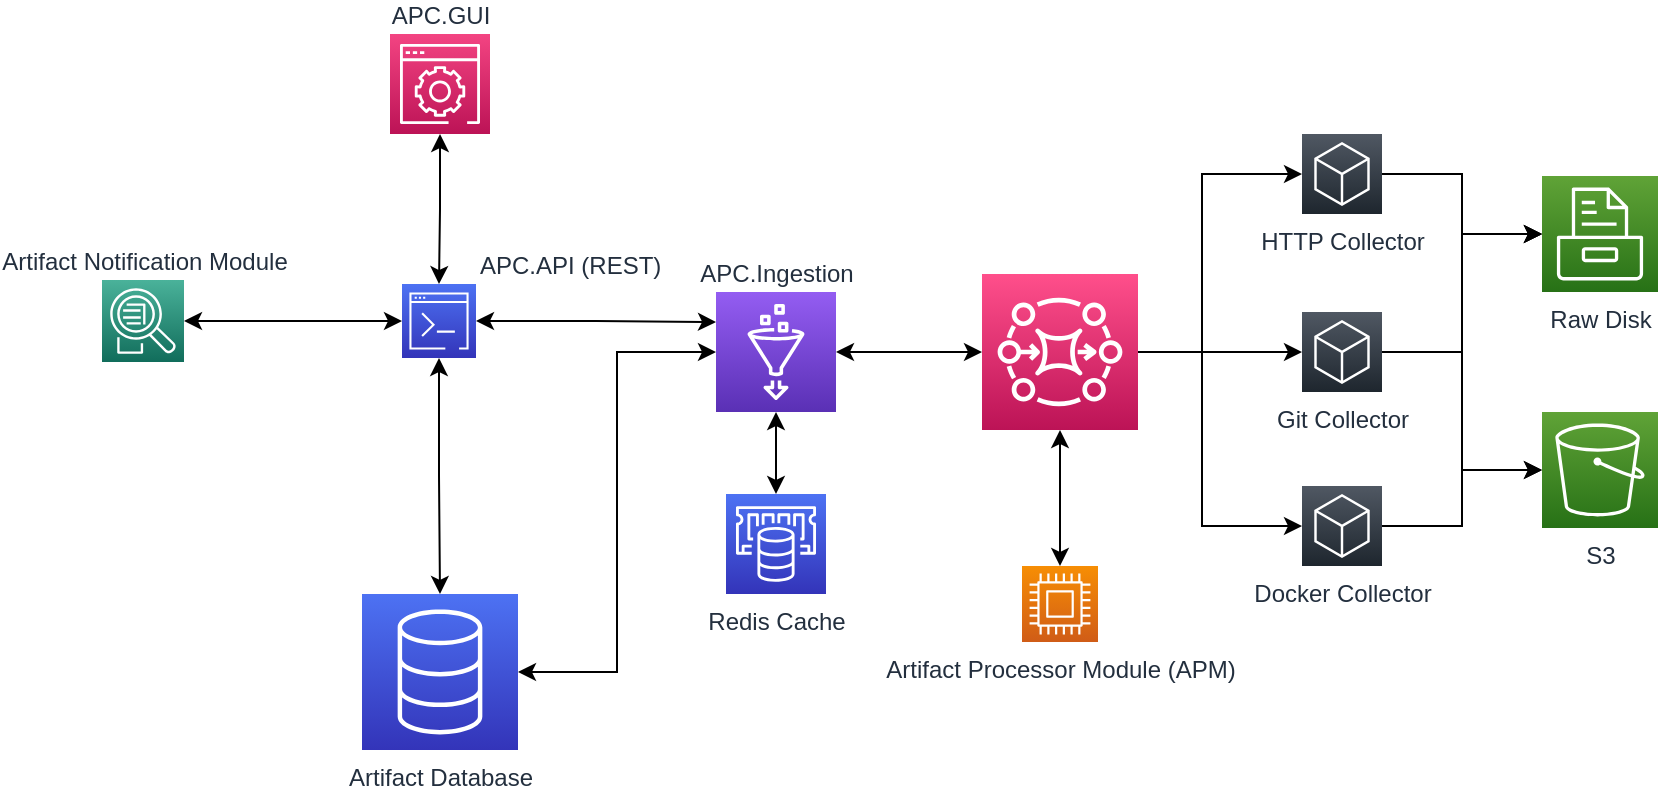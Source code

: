<mxfile version="20.4.0" type="github">
  <diagram id="rVzSDo7fEXrxxZmn6LZQ" name="Page-1">
    <mxGraphModel dx="1422" dy="744" grid="1" gridSize="10" guides="1" tooltips="1" connect="1" arrows="1" fold="1" page="1" pageScale="1" pageWidth="850" pageHeight="1100" math="0" shadow="0">
      <root>
        <mxCell id="0" />
        <mxCell id="1" parent="0" />
        <mxCell id="3L-gXThl8AOzqYtp8lAw-22" style="edgeStyle=orthogonalEdgeStyle;rounded=0;orthogonalLoop=1;jettySize=auto;html=1;startArrow=classic;startFill=1;" edge="1" parent="1" source="3L-gXThl8AOzqYtp8lAw-40" target="3L-gXThl8AOzqYtp8lAw-18">
          <mxGeometry relative="1" as="geometry">
            <mxPoint x="539" y="358" as="sourcePoint" />
          </mxGeometry>
        </mxCell>
        <mxCell id="3L-gXThl8AOzqYtp8lAw-32" style="edgeStyle=orthogonalEdgeStyle;rounded=0;orthogonalLoop=1;jettySize=auto;html=1;startArrow=none;startFill=0;endArrow=classic;endFill=1;" edge="1" parent="1" target="3L-gXThl8AOzqYtp8lAw-27">
          <mxGeometry relative="1" as="geometry">
            <mxPoint x="578" y="319" as="sourcePoint" />
            <Array as="points">
              <mxPoint x="610" y="319" />
              <mxPoint x="610" y="406" />
            </Array>
          </mxGeometry>
        </mxCell>
        <mxCell id="3L-gXThl8AOzqYtp8lAw-33" style="edgeStyle=orthogonalEdgeStyle;rounded=0;orthogonalLoop=1;jettySize=auto;html=1;startArrow=none;startFill=0;endArrow=classic;endFill=1;" edge="1" parent="1" target="3L-gXThl8AOzqYtp8lAw-25">
          <mxGeometry relative="1" as="geometry">
            <mxPoint x="578" y="319" as="sourcePoint" />
            <Array as="points">
              <mxPoint x="610" y="319" />
              <mxPoint x="610" y="230" />
            </Array>
          </mxGeometry>
        </mxCell>
        <mxCell id="3L-gXThl8AOzqYtp8lAw-34" style="edgeStyle=orthogonalEdgeStyle;rounded=0;orthogonalLoop=1;jettySize=auto;html=1;startArrow=none;startFill=0;endArrow=classic;endFill=1;exitX=1;exitY=0.5;exitDx=0;exitDy=0;exitPerimeter=0;" edge="1" parent="1" source="3L-gXThl8AOzqYtp8lAw-40" target="3L-gXThl8AOzqYtp8lAw-26">
          <mxGeometry relative="1" as="geometry">
            <mxPoint x="578" y="319" as="sourcePoint" />
          </mxGeometry>
        </mxCell>
        <mxCell id="3L-gXThl8AOzqYtp8lAw-10" style="edgeStyle=orthogonalEdgeStyle;rounded=0;orthogonalLoop=1;jettySize=auto;html=1;startArrow=classic;startFill=1;entryX=0;entryY=0.5;entryDx=0;entryDy=0;entryPerimeter=0;" edge="1" parent="1" source="3L-gXThl8AOzqYtp8lAw-6" target="3L-gXThl8AOzqYtp8lAw-40">
          <mxGeometry relative="1" as="geometry">
            <mxPoint x="500" y="319" as="targetPoint" />
          </mxGeometry>
        </mxCell>
        <mxCell id="3L-gXThl8AOzqYtp8lAw-12" style="edgeStyle=orthogonalEdgeStyle;rounded=0;orthogonalLoop=1;jettySize=auto;html=1;startArrow=classic;startFill=1;" edge="1" parent="1" source="3L-gXThl8AOzqYtp8lAw-6" target="3L-gXThl8AOzqYtp8lAw-11">
          <mxGeometry relative="1" as="geometry" />
        </mxCell>
        <mxCell id="3L-gXThl8AOzqYtp8lAw-48" style="edgeStyle=orthogonalEdgeStyle;rounded=0;orthogonalLoop=1;jettySize=auto;html=1;entryX=1;entryY=0.5;entryDx=0;entryDy=0;entryPerimeter=0;startArrow=classic;startFill=1;endArrow=classic;endFill=1;" edge="1" parent="1" source="3L-gXThl8AOzqYtp8lAw-6" target="3L-gXThl8AOzqYtp8lAw-15">
          <mxGeometry relative="1" as="geometry" />
        </mxCell>
        <mxCell id="3L-gXThl8AOzqYtp8lAw-6" value="APC.Ingestion" style="sketch=0;points=[[0,0,0],[0.25,0,0],[0.5,0,0],[0.75,0,0],[1,0,0],[0,1,0],[0.25,1,0],[0.5,1,0],[0.75,1,0],[1,1,0],[0,0.25,0],[0,0.5,0],[0,0.75,0],[1,0.25,0],[1,0.5,0],[1,0.75,0]];outlineConnect=0;fontColor=#232F3E;gradientColor=#945DF2;gradientDirection=north;fillColor=#5A30B5;strokeColor=#ffffff;dashed=0;verticalLabelPosition=top;verticalAlign=bottom;align=center;html=1;fontSize=12;fontStyle=0;aspect=fixed;shape=mxgraph.aws4.resourceIcon;resIcon=mxgraph.aws4.glue;labelPosition=center;" vertex="1" parent="1">
          <mxGeometry x="367" y="289" width="60" height="60" as="geometry" />
        </mxCell>
        <mxCell id="3L-gXThl8AOzqYtp8lAw-11" value="Redis Cache" style="sketch=0;points=[[0,0,0],[0.25,0,0],[0.5,0,0],[0.75,0,0],[1,0,0],[0,1,0],[0.25,1,0],[0.5,1,0],[0.75,1,0],[1,1,0],[0,0.25,0],[0,0.5,0],[0,0.75,0],[1,0.25,0],[1,0.5,0],[1,0.75,0]];outlineConnect=0;fontColor=#232F3E;gradientColor=#4D72F3;gradientDirection=north;fillColor=#3334B9;strokeColor=#ffffff;dashed=0;verticalLabelPosition=bottom;verticalAlign=top;align=center;html=1;fontSize=12;fontStyle=0;aspect=fixed;shape=mxgraph.aws4.resourceIcon;resIcon=mxgraph.aws4.elasticache;" vertex="1" parent="1">
          <mxGeometry x="372" y="390" width="50" height="50" as="geometry" />
        </mxCell>
        <mxCell id="3L-gXThl8AOzqYtp8lAw-15" value="Artifact Database" style="sketch=0;points=[[0,0,0],[0.25,0,0],[0.5,0,0],[0.75,0,0],[1,0,0],[0,1,0],[0.25,1,0],[0.5,1,0],[0.75,1,0],[1,1,0],[0,0.25,0],[0,0.5,0],[0,0.75,0],[1,0.25,0],[1,0.5,0],[1,0.75,0]];outlineConnect=0;fontColor=#232F3E;gradientColor=#4D72F3;gradientDirection=north;fillColor=#3334B9;strokeColor=#ffffff;dashed=0;verticalLabelPosition=bottom;verticalAlign=top;align=center;html=1;fontSize=12;fontStyle=0;aspect=fixed;shape=mxgraph.aws4.resourceIcon;resIcon=mxgraph.aws4.database;" vertex="1" parent="1">
          <mxGeometry x="190" y="440" width="78" height="78" as="geometry" />
        </mxCell>
        <mxCell id="3L-gXThl8AOzqYtp8lAw-18" value="Artifact Processor Module (APM)" style="sketch=0;points=[[0,0,0],[0.25,0,0],[0.5,0,0],[0.75,0,0],[1,0,0],[0,1,0],[0.25,1,0],[0.5,1,0],[0.75,1,0],[1,1,0],[0,0.25,0],[0,0.5,0],[0,0.75,0],[1,0.25,0],[1,0.5,0],[1,0.75,0]];outlineConnect=0;fontColor=#232F3E;gradientColor=#F78E04;gradientDirection=north;fillColor=#D05C17;strokeColor=#ffffff;dashed=0;verticalLabelPosition=bottom;verticalAlign=top;align=center;html=1;fontSize=12;fontStyle=0;aspect=fixed;shape=mxgraph.aws4.resourceIcon;resIcon=mxgraph.aws4.compute;" vertex="1" parent="1">
          <mxGeometry x="520" y="426" width="38" height="38" as="geometry" />
        </mxCell>
        <mxCell id="3L-gXThl8AOzqYtp8lAw-20" value="Raw Disk" style="sketch=0;points=[[0,0,0],[0.25,0,0],[0.5,0,0],[0.75,0,0],[1,0,0],[0,1,0],[0.25,1,0],[0.5,1,0],[0.75,1,0],[1,1,0],[0,0.25,0],[0,0.5,0],[0,0.75,0],[1,0.25,0],[1,0.5,0],[1,0.75,0]];outlineConnect=0;fontColor=#232F3E;gradientColor=#60A337;gradientDirection=north;fillColor=#277116;strokeColor=#ffffff;dashed=0;verticalLabelPosition=bottom;verticalAlign=top;align=center;html=1;fontSize=12;fontStyle=0;aspect=fixed;shape=mxgraph.aws4.resourceIcon;resIcon=mxgraph.aws4.storage;" vertex="1" parent="1">
          <mxGeometry x="780" y="231" width="58" height="58" as="geometry" />
        </mxCell>
        <mxCell id="3L-gXThl8AOzqYtp8lAw-21" value="S3" style="sketch=0;points=[[0,0,0],[0.25,0,0],[0.5,0,0],[0.75,0,0],[1,0,0],[0,1,0],[0.25,1,0],[0.5,1,0],[0.75,1,0],[1,1,0],[0,0.25,0],[0,0.5,0],[0,0.75,0],[1,0.25,0],[1,0.5,0],[1,0.75,0]];outlineConnect=0;fontColor=#232F3E;gradientColor=#60A337;gradientDirection=north;fillColor=#277116;strokeColor=#ffffff;dashed=0;verticalLabelPosition=bottom;verticalAlign=top;align=center;html=1;fontSize=12;fontStyle=0;aspect=fixed;shape=mxgraph.aws4.resourceIcon;resIcon=mxgraph.aws4.s3;" vertex="1" parent="1">
          <mxGeometry x="780" y="349" width="58" height="58" as="geometry" />
        </mxCell>
        <mxCell id="3L-gXThl8AOzqYtp8lAw-35" style="edgeStyle=orthogonalEdgeStyle;rounded=0;orthogonalLoop=1;jettySize=auto;html=1;startArrow=none;startFill=0;endArrow=classic;endFill=1;" edge="1" parent="1" source="3L-gXThl8AOzqYtp8lAw-25" target="3L-gXThl8AOzqYtp8lAw-20">
          <mxGeometry relative="1" as="geometry" />
        </mxCell>
        <mxCell id="3L-gXThl8AOzqYtp8lAw-25" value="HTTP Collector" style="sketch=0;points=[[0,0,0],[0.25,0,0],[0.5,0,0],[0.75,0,0],[1,0,0],[0,1,0],[0.25,1,0],[0.5,1,0],[0.75,1,0],[1,1,0],[0,0.25,0],[0,0.5,0],[0,0.75,0],[1,0.25,0],[1,0.5,0],[1,0.75,0]];gradientDirection=north;outlineConnect=0;fontColor=#232F3E;gradientColor=#505863;fillColor=#1E262E;strokeColor=#ffffff;dashed=0;verticalLabelPosition=bottom;verticalAlign=top;align=center;html=1;fontSize=12;fontStyle=0;aspect=fixed;shape=mxgraph.aws4.resourceIcon;resIcon=mxgraph.aws4.general;" vertex="1" parent="1">
          <mxGeometry x="660" y="210" width="40" height="40" as="geometry" />
        </mxCell>
        <mxCell id="3L-gXThl8AOzqYtp8lAw-36" style="edgeStyle=orthogonalEdgeStyle;rounded=0;orthogonalLoop=1;jettySize=auto;html=1;startArrow=none;startFill=0;endArrow=classic;endFill=1;" edge="1" parent="1" source="3L-gXThl8AOzqYtp8lAw-26" target="3L-gXThl8AOzqYtp8lAw-20">
          <mxGeometry relative="1" as="geometry">
            <Array as="points">
              <mxPoint x="740" y="319" />
              <mxPoint x="740" y="260" />
            </Array>
          </mxGeometry>
        </mxCell>
        <mxCell id="3L-gXThl8AOzqYtp8lAw-38" style="edgeStyle=orthogonalEdgeStyle;rounded=0;orthogonalLoop=1;jettySize=auto;html=1;entryX=0;entryY=0.5;entryDx=0;entryDy=0;entryPerimeter=0;startArrow=none;startFill=0;endArrow=classic;endFill=1;" edge="1" parent="1" source="3L-gXThl8AOzqYtp8lAw-26" target="3L-gXThl8AOzqYtp8lAw-21">
          <mxGeometry relative="1" as="geometry" />
        </mxCell>
        <mxCell id="3L-gXThl8AOzqYtp8lAw-26" value="Git Collector" style="sketch=0;points=[[0,0,0],[0.25,0,0],[0.5,0,0],[0.75,0,0],[1,0,0],[0,1,0],[0.25,1,0],[0.5,1,0],[0.75,1,0],[1,1,0],[0,0.25,0],[0,0.5,0],[0,0.75,0],[1,0.25,0],[1,0.5,0],[1,0.75,0]];gradientDirection=north;outlineConnect=0;fontColor=#232F3E;gradientColor=#505863;fillColor=#1E262E;strokeColor=#ffffff;dashed=0;verticalLabelPosition=bottom;verticalAlign=top;align=center;html=1;fontSize=12;fontStyle=0;aspect=fixed;shape=mxgraph.aws4.resourceIcon;resIcon=mxgraph.aws4.general;" vertex="1" parent="1">
          <mxGeometry x="660" y="299" width="40" height="40" as="geometry" />
        </mxCell>
        <mxCell id="3L-gXThl8AOzqYtp8lAw-37" style="edgeStyle=orthogonalEdgeStyle;rounded=0;orthogonalLoop=1;jettySize=auto;html=1;startArrow=none;startFill=0;endArrow=classic;endFill=1;" edge="1" parent="1" source="3L-gXThl8AOzqYtp8lAw-27" target="3L-gXThl8AOzqYtp8lAw-21">
          <mxGeometry relative="1" as="geometry" />
        </mxCell>
        <mxCell id="3L-gXThl8AOzqYtp8lAw-39" style="edgeStyle=orthogonalEdgeStyle;rounded=0;orthogonalLoop=1;jettySize=auto;html=1;entryX=0;entryY=0.5;entryDx=0;entryDy=0;entryPerimeter=0;startArrow=none;startFill=0;endArrow=classic;endFill=1;" edge="1" parent="1" source="3L-gXThl8AOzqYtp8lAw-27" target="3L-gXThl8AOzqYtp8lAw-20">
          <mxGeometry relative="1" as="geometry" />
        </mxCell>
        <mxCell id="3L-gXThl8AOzqYtp8lAw-27" value="Docker Collector" style="sketch=0;points=[[0,0,0],[0.25,0,0],[0.5,0,0],[0.75,0,0],[1,0,0],[0,1,0],[0.25,1,0],[0.5,1,0],[0.75,1,0],[1,1,0],[0,0.25,0],[0,0.5,0],[0,0.75,0],[1,0.25,0],[1,0.5,0],[1,0.75,0]];gradientDirection=north;outlineConnect=0;fontColor=#232F3E;gradientColor=#505863;fillColor=#1E262E;strokeColor=#ffffff;dashed=0;verticalLabelPosition=bottom;verticalAlign=top;align=center;html=1;fontSize=12;fontStyle=0;aspect=fixed;shape=mxgraph.aws4.resourceIcon;resIcon=mxgraph.aws4.general;" vertex="1" parent="1">
          <mxGeometry x="660" y="386" width="40" height="40" as="geometry" />
        </mxCell>
        <mxCell id="3L-gXThl8AOzqYtp8lAw-40" value="" style="sketch=0;points=[[0,0,0],[0.25,0,0],[0.5,0,0],[0.75,0,0],[1,0,0],[0,1,0],[0.25,1,0],[0.5,1,0],[0.75,1,0],[1,1,0],[0,0.25,0],[0,0.5,0],[0,0.75,0],[1,0.25,0],[1,0.5,0],[1,0.75,0]];outlineConnect=0;fontColor=#232F3E;gradientColor=#FF4F8B;gradientDirection=north;fillColor=#BC1356;strokeColor=#ffffff;dashed=0;verticalLabelPosition=bottom;verticalAlign=top;align=center;html=1;fontSize=12;fontStyle=0;aspect=fixed;shape=mxgraph.aws4.resourceIcon;resIcon=mxgraph.aws4.mq;" vertex="1" parent="1">
          <mxGeometry x="500" y="280" width="78" height="78" as="geometry" />
        </mxCell>
        <mxCell id="3L-gXThl8AOzqYtp8lAw-47" style="edgeStyle=orthogonalEdgeStyle;rounded=0;orthogonalLoop=1;jettySize=auto;html=1;startArrow=classic;startFill=1;endArrow=classic;endFill=1;" edge="1" parent="1" source="3L-gXThl8AOzqYtp8lAw-43" target="3L-gXThl8AOzqYtp8lAw-15">
          <mxGeometry relative="1" as="geometry" />
        </mxCell>
        <mxCell id="3L-gXThl8AOzqYtp8lAw-49" style="edgeStyle=orthogonalEdgeStyle;rounded=0;orthogonalLoop=1;jettySize=auto;html=1;entryX=0;entryY=0.25;entryDx=0;entryDy=0;entryPerimeter=0;startArrow=classic;startFill=1;endArrow=classic;endFill=1;" edge="1" parent="1" source="3L-gXThl8AOzqYtp8lAw-43" target="3L-gXThl8AOzqYtp8lAw-6">
          <mxGeometry relative="1" as="geometry" />
        </mxCell>
        <mxCell id="3L-gXThl8AOzqYtp8lAw-43" value="APC.API (REST)" style="sketch=0;points=[[0,0,0],[0.25,0,0],[0.5,0,0],[0.75,0,0],[1,0,0],[0,1,0],[0.25,1,0],[0.5,1,0],[0.75,1,0],[1,1,0],[0,0.25,0],[0,0.5,0],[0,0.75,0],[1,0.25,0],[1,0.5,0],[1,0.75,0]];outlineConnect=0;fontColor=#232F3E;gradientColor=#4D72F3;gradientDirection=north;fillColor=#3334B9;strokeColor=#ffffff;dashed=0;verticalLabelPosition=top;verticalAlign=bottom;align=left;html=1;fontSize=12;fontStyle=0;aspect=fixed;shape=mxgraph.aws4.resourceIcon;resIcon=mxgraph.aws4.command_line_interface;labelPosition=right;" vertex="1" parent="1">
          <mxGeometry x="210" y="285" width="37" height="37" as="geometry" />
        </mxCell>
        <mxCell id="3L-gXThl8AOzqYtp8lAw-51" style="edgeStyle=orthogonalEdgeStyle;rounded=0;orthogonalLoop=1;jettySize=auto;html=1;startArrow=classic;startFill=1;endArrow=classic;endFill=1;" edge="1" parent="1" source="3L-gXThl8AOzqYtp8lAw-50" target="3L-gXThl8AOzqYtp8lAw-43">
          <mxGeometry relative="1" as="geometry" />
        </mxCell>
        <mxCell id="3L-gXThl8AOzqYtp8lAw-50" value="APC.GUI" style="sketch=0;points=[[0,0,0],[0.25,0,0],[0.5,0,0],[0.75,0,0],[1,0,0],[0,1,0],[0.25,1,0],[0.5,1,0],[0.75,1,0],[1,1,0],[0,0.25,0],[0,0.5,0],[0,0.75,0],[1,0.25,0],[1,0.5,0],[1,0.75,0]];points=[[0,0,0],[0.25,0,0],[0.5,0,0],[0.75,0,0],[1,0,0],[0,1,0],[0.25,1,0],[0.5,1,0],[0.75,1,0],[1,1,0],[0,0.25,0],[0,0.5,0],[0,0.75,0],[1,0.25,0],[1,0.5,0],[1,0.75,0]];outlineConnect=0;fontColor=#232F3E;gradientColor=#F34482;gradientDirection=north;fillColor=#BC1356;strokeColor=#ffffff;dashed=0;verticalLabelPosition=top;verticalAlign=bottom;align=center;html=1;fontSize=12;fontStyle=0;aspect=fixed;shape=mxgraph.aws4.resourceIcon;resIcon=mxgraph.aws4.management_console;labelPosition=center;" vertex="1" parent="1">
          <mxGeometry x="204" y="160" width="50" height="50" as="geometry" />
        </mxCell>
        <mxCell id="3L-gXThl8AOzqYtp8lAw-53" style="edgeStyle=orthogonalEdgeStyle;rounded=0;orthogonalLoop=1;jettySize=auto;html=1;entryX=0;entryY=0.5;entryDx=0;entryDy=0;entryPerimeter=0;startArrow=classic;startFill=1;endArrow=classic;endFill=1;" edge="1" parent="1" source="3L-gXThl8AOzqYtp8lAw-52" target="3L-gXThl8AOzqYtp8lAw-43">
          <mxGeometry relative="1" as="geometry" />
        </mxCell>
        <mxCell id="3L-gXThl8AOzqYtp8lAw-52" value="Artifact Notification Module" style="sketch=0;points=[[0,0,0],[0.25,0,0],[0.5,0,0],[0.75,0,0],[1,0,0],[0,1,0],[0.25,1,0],[0.5,1,0],[0.75,1,0],[1,1,0],[0,0.25,0],[0,0.5,0],[0,0.75,0],[1,0.25,0],[1,0.5,0],[1,0.75,0]];outlineConnect=0;fontColor=#232F3E;gradientColor=#4AB29A;gradientDirection=north;fillColor=#116D5B;strokeColor=#ffffff;dashed=0;verticalLabelPosition=top;verticalAlign=bottom;align=center;html=1;fontSize=12;fontStyle=0;aspect=fixed;shape=mxgraph.aws4.resourceIcon;resIcon=mxgraph.aws4.application_discovery_service;labelPosition=center;" vertex="1" parent="1">
          <mxGeometry x="60" y="283" width="41" height="41" as="geometry" />
        </mxCell>
      </root>
    </mxGraphModel>
  </diagram>
</mxfile>
